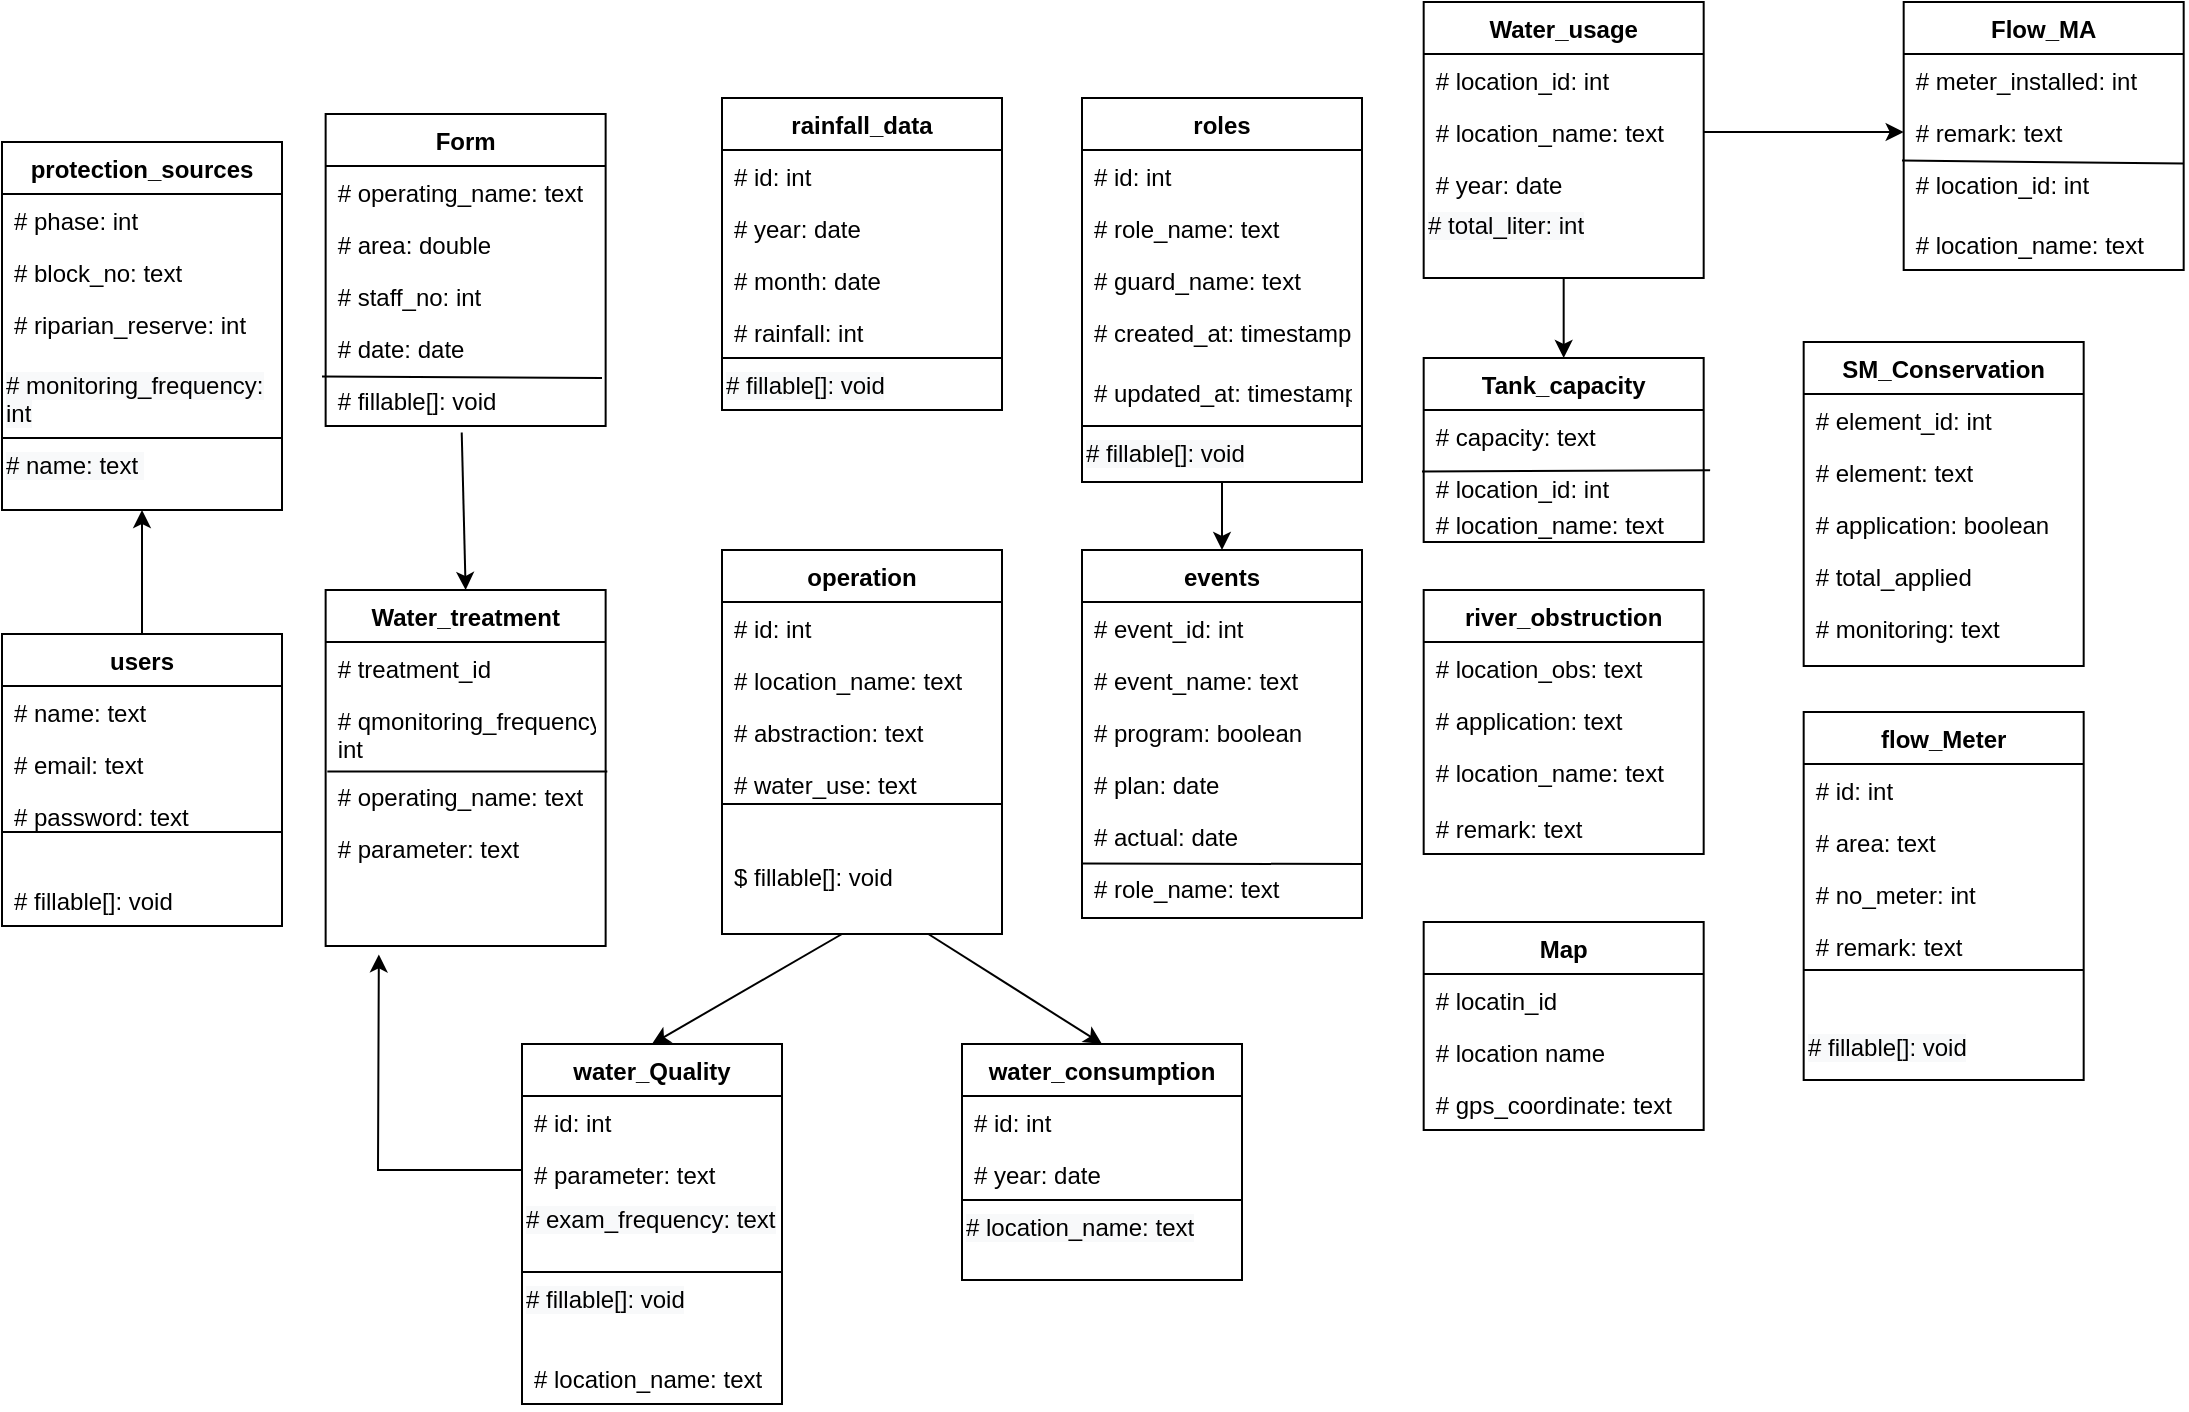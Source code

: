 <mxfile version="20.6.2" type="device"><diagram id="OcG6h3ySKThs4TKLESF5" name="Page-1"><mxGraphModel dx="1264" dy="1704" grid="1" gridSize="10" guides="1" tooltips="1" connect="1" arrows="1" fold="1" page="1" pageScale="1" pageWidth="850" pageHeight="1100" math="0" shadow="0"><root><mxCell id="0"/><mxCell id="1" parent="0"/><mxCell id="PHAYzg6cWCbWCFDLsJz2-14" value="users" style="swimlane;fontStyle=1;childLayout=stackLayout;horizontal=1;startSize=26;fillColor=none;horizontalStack=0;resizeParent=1;resizeParentMax=0;resizeLast=0;collapsible=1;marginBottom=0;" parent="1" vertex="1"><mxGeometry x="210" y="196" width="140" height="146" as="geometry"/></mxCell><mxCell id="PHAYzg6cWCbWCFDLsJz2-15" value="# name: text" style="text;strokeColor=none;fillColor=none;align=left;verticalAlign=top;spacingLeft=4;spacingRight=4;overflow=hidden;rotatable=0;points=[[0,0.5],[1,0.5]];portConstraint=eastwest;" parent="PHAYzg6cWCbWCFDLsJz2-14" vertex="1"><mxGeometry y="26" width="140" height="26" as="geometry"/></mxCell><mxCell id="PHAYzg6cWCbWCFDLsJz2-16" value="# email: text" style="text;strokeColor=none;fillColor=none;align=left;verticalAlign=top;spacingLeft=4;spacingRight=4;overflow=hidden;rotatable=0;points=[[0,0.5],[1,0.5]];portConstraint=eastwest;" parent="PHAYzg6cWCbWCFDLsJz2-14" vertex="1"><mxGeometry y="52" width="140" height="26" as="geometry"/></mxCell><mxCell id="PHAYzg6cWCbWCFDLsJz2-24" value="" style="endArrow=none;html=1;rounded=0;exitX=0;exitY=0.5;exitDx=0;exitDy=0;entryX=1;entryY=0.5;entryDx=0;entryDy=0;" parent="PHAYzg6cWCbWCFDLsJz2-14" source="PHAYzg6cWCbWCFDLsJz2-17" target="PHAYzg6cWCbWCFDLsJz2-17" edge="1"><mxGeometry width="50" height="50" relative="1" as="geometry"><mxPoint x="180" y="260" as="sourcePoint"/><mxPoint x="230" y="210" as="targetPoint"/></mxGeometry></mxCell><mxCell id="PHAYzg6cWCbWCFDLsJz2-17" value="# password: text" style="text;strokeColor=none;fillColor=none;align=left;verticalAlign=top;spacingLeft=4;spacingRight=4;overflow=hidden;rotatable=0;points=[[0,0.5],[1,0.5]];portConstraint=eastwest;" parent="PHAYzg6cWCbWCFDLsJz2-14" vertex="1"><mxGeometry y="78" width="140" height="42" as="geometry"/></mxCell><mxCell id="PHAYzg6cWCbWCFDLsJz2-22" value="# fillable[]: void" style="text;strokeColor=none;fillColor=none;align=left;verticalAlign=top;spacingLeft=4;spacingRight=4;overflow=hidden;rotatable=0;points=[[0,0.5],[1,0.5]];portConstraint=eastwest;" parent="PHAYzg6cWCbWCFDLsJz2-14" vertex="1"><mxGeometry y="120" width="140" height="26" as="geometry"/></mxCell><mxCell id="PHAYzg6cWCbWCFDLsJz2-18" value="Form" style="swimlane;fontStyle=1;childLayout=stackLayout;horizontal=1;startSize=26;fillColor=none;horizontalStack=0;resizeParent=1;resizeParentMax=0;resizeLast=0;collapsible=1;marginBottom=0;" parent="1" vertex="1"><mxGeometry x="371.82" y="-64" width="140" height="156" as="geometry"/></mxCell><mxCell id="PHAYzg6cWCbWCFDLsJz2-19" value="# operating_name: text" style="text;strokeColor=none;fillColor=none;align=left;verticalAlign=top;spacingLeft=4;spacingRight=4;overflow=hidden;rotatable=0;points=[[0,0.5],[1,0.5]];portConstraint=eastwest;" parent="PHAYzg6cWCbWCFDLsJz2-18" vertex="1"><mxGeometry y="26" width="140" height="26" as="geometry"/></mxCell><mxCell id="PHAYzg6cWCbWCFDLsJz2-20" value="# area: double" style="text;strokeColor=none;fillColor=none;align=left;verticalAlign=top;spacingLeft=4;spacingRight=4;overflow=hidden;rotatable=0;points=[[0,0.5],[1,0.5]];portConstraint=eastwest;" parent="PHAYzg6cWCbWCFDLsJz2-18" vertex="1"><mxGeometry y="52" width="140" height="26" as="geometry"/></mxCell><mxCell id="PHAYzg6cWCbWCFDLsJz2-26" value="# staff_no: int" style="text;strokeColor=none;fillColor=none;align=left;verticalAlign=top;spacingLeft=4;spacingRight=4;overflow=hidden;rotatable=0;points=[[0,0.5],[1,0.5]];portConstraint=eastwest;" parent="PHAYzg6cWCbWCFDLsJz2-18" vertex="1"><mxGeometry y="78" width="140" height="26" as="geometry"/></mxCell><mxCell id="PHAYzg6cWCbWCFDLsJz2-27" value="# date: date" style="text;strokeColor=none;fillColor=none;align=left;verticalAlign=top;spacingLeft=4;spacingRight=4;overflow=hidden;rotatable=0;points=[[0,0.5],[1,0.5]];portConstraint=eastwest;" parent="PHAYzg6cWCbWCFDLsJz2-18" vertex="1"><mxGeometry y="104" width="140" height="26" as="geometry"/></mxCell><mxCell id="PHAYzg6cWCbWCFDLsJz2-28" value="# fillable[]: void" style="text;strokeColor=none;fillColor=none;align=left;verticalAlign=top;spacingLeft=4;spacingRight=4;overflow=hidden;rotatable=0;points=[[0,0.5],[1,0.5]];portConstraint=eastwest;" parent="PHAYzg6cWCbWCFDLsJz2-18" vertex="1"><mxGeometry y="130" width="140" height="26" as="geometry"/></mxCell><mxCell id="PHAYzg6cWCbWCFDLsJz2-30" value="" style="endArrow=none;html=1;rounded=0;exitX=-0.013;exitY=0.046;exitDx=0;exitDy=0;exitPerimeter=0;entryX=0.987;entryY=1.077;entryDx=0;entryDy=0;entryPerimeter=0;" parent="PHAYzg6cWCbWCFDLsJz2-18" source="PHAYzg6cWCbWCFDLsJz2-28" target="PHAYzg6cWCbWCFDLsJz2-27" edge="1"><mxGeometry width="50" height="50" relative="1" as="geometry"><mxPoint x="130" y="50" as="sourcePoint"/><mxPoint x="180" as="targetPoint"/></mxGeometry></mxCell><mxCell id="PHAYzg6cWCbWCFDLsJz2-39" value="roles" style="swimlane;fontStyle=1;childLayout=stackLayout;horizontal=1;startSize=26;fillColor=none;horizontalStack=0;resizeParent=1;resizeParentMax=0;resizeLast=0;collapsible=1;marginBottom=0;" parent="1" vertex="1"><mxGeometry x="750" y="-72" width="140" height="192" as="geometry"/></mxCell><mxCell id="PHAYzg6cWCbWCFDLsJz2-40" value="# id: int" style="text;strokeColor=none;fillColor=none;align=left;verticalAlign=top;spacingLeft=4;spacingRight=4;overflow=hidden;rotatable=0;points=[[0,0.5],[1,0.5]];portConstraint=eastwest;" parent="PHAYzg6cWCbWCFDLsJz2-39" vertex="1"><mxGeometry y="26" width="140" height="26" as="geometry"/></mxCell><mxCell id="PHAYzg6cWCbWCFDLsJz2-41" value="# role_name: text" style="text;strokeColor=none;fillColor=none;align=left;verticalAlign=top;spacingLeft=4;spacingRight=4;overflow=hidden;rotatable=0;points=[[0,0.5],[1,0.5]];portConstraint=eastwest;" parent="PHAYzg6cWCbWCFDLsJz2-39" vertex="1"><mxGeometry y="52" width="140" height="26" as="geometry"/></mxCell><mxCell id="PHAYzg6cWCbWCFDLsJz2-43" value="# guard_name: text" style="text;strokeColor=none;fillColor=none;align=left;verticalAlign=top;spacingLeft=4;spacingRight=4;overflow=hidden;rotatable=0;points=[[0,0.5],[1,0.5]];portConstraint=eastwest;" parent="PHAYzg6cWCbWCFDLsJz2-39" vertex="1"><mxGeometry y="78" width="140" height="26" as="geometry"/></mxCell><mxCell id="PHAYzg6cWCbWCFDLsJz2-44" value="# created_at: timestamp" style="text;strokeColor=none;fillColor=none;align=left;verticalAlign=top;spacingLeft=4;spacingRight=4;overflow=hidden;rotatable=0;points=[[0,0.5],[1,0.5]];portConstraint=eastwest;" parent="PHAYzg6cWCbWCFDLsJz2-39" vertex="1"><mxGeometry y="104" width="140" height="30" as="geometry"/></mxCell><mxCell id="PHAYzg6cWCbWCFDLsJz2-42" value="# updated_at: timestamp" style="text;strokeColor=none;fillColor=none;align=left;verticalAlign=top;spacingLeft=4;spacingRight=4;overflow=hidden;rotatable=0;points=[[0,0.5],[1,0.5]];portConstraint=eastwest;" parent="PHAYzg6cWCbWCFDLsJz2-39" vertex="1"><mxGeometry y="134" width="140" height="30" as="geometry"/></mxCell><mxCell id="PHAYzg6cWCbWCFDLsJz2-45" value="&lt;span style=&quot;color: rgb(0, 0, 0); font-family: Helvetica; font-size: 12px; font-style: normal; font-variant-ligatures: normal; font-variant-caps: normal; font-weight: 400; letter-spacing: normal; orphans: 2; text-align: left; text-indent: 0px; text-transform: none; widows: 2; word-spacing: 0px; -webkit-text-stroke-width: 0px; background-color: rgb(248, 249, 250); text-decoration-thickness: initial; text-decoration-style: initial; text-decoration-color: initial; float: none; display: inline !important;&quot;&gt;# fillable[]: void&lt;/span&gt;" style="text;whiteSpace=wrap;html=1;" parent="PHAYzg6cWCbWCFDLsJz2-39" vertex="1"><mxGeometry y="164" width="140" height="28" as="geometry"/></mxCell><mxCell id="PHAYzg6cWCbWCFDLsJz2-46" value="" style="endArrow=none;html=1;rounded=0;exitX=1;exitY=0;exitDx=0;exitDy=0;entryX=0;entryY=0;entryDx=0;entryDy=0;" parent="PHAYzg6cWCbWCFDLsJz2-39" source="PHAYzg6cWCbWCFDLsJz2-45" target="PHAYzg6cWCbWCFDLsJz2-45" edge="1"><mxGeometry width="50" height="50" relative="1" as="geometry"><mxPoint x="-50" y="60" as="sourcePoint"/><mxPoint y="10" as="targetPoint"/></mxGeometry></mxCell><mxCell id="PHAYzg6cWCbWCFDLsJz2-56" value="water_Quality" style="swimlane;fontStyle=1;childLayout=stackLayout;horizontal=1;startSize=26;fillColor=none;horizontalStack=0;resizeParent=1;resizeParentMax=0;resizeLast=0;collapsible=1;marginBottom=0;" parent="1" vertex="1"><mxGeometry x="470" y="401" width="130" height="180" as="geometry"/></mxCell><mxCell id="PHAYzg6cWCbWCFDLsJz2-57" value="# id: int" style="text;strokeColor=none;fillColor=none;align=left;verticalAlign=top;spacingLeft=4;spacingRight=4;overflow=hidden;rotatable=0;points=[[0,0.5],[1,0.5]];portConstraint=eastwest;" parent="PHAYzg6cWCbWCFDLsJz2-56" vertex="1"><mxGeometry y="26" width="130" height="26" as="geometry"/></mxCell><mxCell id="PHAYzg6cWCbWCFDLsJz2-59" value="# parameter: text" style="text;strokeColor=none;fillColor=none;align=left;verticalAlign=top;spacingLeft=4;spacingRight=4;overflow=hidden;rotatable=0;points=[[0,0.5],[1,0.5]];portConstraint=eastwest;" parent="PHAYzg6cWCbWCFDLsJz2-56" vertex="1"><mxGeometry y="52" width="130" height="22" as="geometry"/></mxCell><mxCell id="PHAYzg6cWCbWCFDLsJz2-60" value="&lt;span style=&quot;color: rgb(0, 0, 0); font-family: Helvetica; font-size: 12px; font-style: normal; font-variant-ligatures: normal; font-variant-caps: normal; font-weight: 400; letter-spacing: normal; orphans: 2; text-align: left; text-indent: 0px; text-transform: none; widows: 2; word-spacing: 0px; -webkit-text-stroke-width: 0px; background-color: rgb(248, 249, 250); text-decoration-thickness: initial; text-decoration-style: initial; text-decoration-color: initial; float: none; display: inline !important;&quot;&gt;# exam_frequency: text&lt;/span&gt;" style="text;whiteSpace=wrap;html=1;" parent="PHAYzg6cWCbWCFDLsJz2-56" vertex="1"><mxGeometry y="74" width="130" height="40" as="geometry"/></mxCell><mxCell id="PHAYzg6cWCbWCFDLsJz2-62" value="" style="endArrow=none;html=1;rounded=0;exitX=0;exitY=0;exitDx=0;exitDy=0;entryX=1;entryY=0;entryDx=0;entryDy=0;" parent="PHAYzg6cWCbWCFDLsJz2-56" source="PHAYzg6cWCbWCFDLsJz2-61" target="PHAYzg6cWCbWCFDLsJz2-61" edge="1"><mxGeometry width="50" height="50" relative="1" as="geometry"><mxPoint x="130" y="190" as="sourcePoint"/><mxPoint x="180" y="140" as="targetPoint"/></mxGeometry></mxCell><mxCell id="PHAYzg6cWCbWCFDLsJz2-61" value="&lt;span style=&quot;color: rgb(0, 0, 0); font-family: Helvetica; font-size: 12px; font-style: normal; font-variant-ligatures: normal; font-variant-caps: normal; font-weight: 400; letter-spacing: normal; orphans: 2; text-align: left; text-indent: 0px; text-transform: none; widows: 2; word-spacing: 0px; -webkit-text-stroke-width: 0px; background-color: rgb(248, 249, 250); text-decoration-thickness: initial; text-decoration-style: initial; text-decoration-color: initial; float: none; display: inline !important;&quot;&gt;# fillable[]: void&lt;/span&gt;" style="text;whiteSpace=wrap;html=1;" parent="PHAYzg6cWCbWCFDLsJz2-56" vertex="1"><mxGeometry y="114" width="130" height="40" as="geometry"/></mxCell><mxCell id="PHAYzg6cWCbWCFDLsJz2-58" value="# location_name: text" style="text;strokeColor=none;fillColor=none;align=left;verticalAlign=top;spacingLeft=4;spacingRight=4;overflow=hidden;rotatable=0;points=[[0,0.5],[1,0.5]];portConstraint=eastwest;" parent="PHAYzg6cWCbWCFDLsJz2-56" vertex="1"><mxGeometry y="154" width="130" height="26" as="geometry"/></mxCell><mxCell id="PHAYzg6cWCbWCFDLsJz2-63" value="flow_Meter" style="swimlane;fontStyle=1;childLayout=stackLayout;horizontal=1;startSize=26;fillColor=none;horizontalStack=0;resizeParent=1;resizeParentMax=0;resizeLast=0;collapsible=1;marginBottom=0;" parent="1" vertex="1"><mxGeometry x="1110.84" y="235" width="140" height="184" as="geometry"/></mxCell><mxCell id="PHAYzg6cWCbWCFDLsJz2-64" value="# id: int" style="text;strokeColor=none;fillColor=none;align=left;verticalAlign=top;spacingLeft=4;spacingRight=4;overflow=hidden;rotatable=0;points=[[0,0.5],[1,0.5]];portConstraint=eastwest;" parent="PHAYzg6cWCbWCFDLsJz2-63" vertex="1"><mxGeometry y="26" width="140" height="26" as="geometry"/></mxCell><mxCell id="PHAYzg6cWCbWCFDLsJz2-65" value="# area: text" style="text;strokeColor=none;fillColor=none;align=left;verticalAlign=top;spacingLeft=4;spacingRight=4;overflow=hidden;rotatable=0;points=[[0,0.5],[1,0.5]];portConstraint=eastwest;" parent="PHAYzg6cWCbWCFDLsJz2-63" vertex="1"><mxGeometry y="52" width="140" height="26" as="geometry"/></mxCell><mxCell id="PHAYzg6cWCbWCFDLsJz2-98" value="# no_meter: int" style="text;strokeColor=none;fillColor=none;align=left;verticalAlign=top;spacingLeft=4;spacingRight=4;overflow=hidden;rotatable=0;points=[[0,0.5],[1,0.5]];portConstraint=eastwest;" parent="PHAYzg6cWCbWCFDLsJz2-63" vertex="1"><mxGeometry y="78" width="140" height="26" as="geometry"/></mxCell><mxCell id="PHAYzg6cWCbWCFDLsJz2-66" value="# remark: text" style="text;strokeColor=none;fillColor=none;align=left;verticalAlign=top;spacingLeft=4;spacingRight=4;overflow=hidden;rotatable=0;points=[[0,0.5],[1,0.5]];portConstraint=eastwest;" parent="PHAYzg6cWCbWCFDLsJz2-63" vertex="1"><mxGeometry y="104" width="140" height="50" as="geometry"/></mxCell><mxCell id="PHAYzg6cWCbWCFDLsJz2-68" value="" style="endArrow=none;html=1;rounded=0;exitX=0;exitY=0.5;exitDx=0;exitDy=0;entryX=1;entryY=0.5;entryDx=0;entryDy=0;" parent="PHAYzg6cWCbWCFDLsJz2-63" source="PHAYzg6cWCbWCFDLsJz2-66" target="PHAYzg6cWCbWCFDLsJz2-66" edge="1"><mxGeometry width="50" height="50" relative="1" as="geometry"><mxPoint x="-80" y="70" as="sourcePoint"/><mxPoint x="140" y="104" as="targetPoint"/></mxGeometry></mxCell><mxCell id="PHAYzg6cWCbWCFDLsJz2-67" value="&lt;span style=&quot;color: rgb(0, 0, 0); font-family: Helvetica; font-size: 12px; font-style: normal; font-variant-ligatures: normal; font-variant-caps: normal; font-weight: 400; letter-spacing: normal; orphans: 2; text-align: left; text-indent: 0px; text-transform: none; widows: 2; word-spacing: 0px; -webkit-text-stroke-width: 0px; background-color: rgb(248, 249, 250); text-decoration-thickness: initial; text-decoration-style: initial; text-decoration-color: initial; float: none; display: inline !important;&quot;&gt;# fillable[]: void&lt;/span&gt;" style="text;whiteSpace=wrap;html=1;" parent="PHAYzg6cWCbWCFDLsJz2-63" vertex="1"><mxGeometry y="154" width="140" height="30" as="geometry"/></mxCell><mxCell id="PHAYzg6cWCbWCFDLsJz2-69" value="rainfall_data" style="swimlane;fontStyle=1;childLayout=stackLayout;horizontal=1;startSize=26;fillColor=none;horizontalStack=0;resizeParent=1;resizeParentMax=0;resizeLast=0;collapsible=1;marginBottom=0;" parent="1" vertex="1"><mxGeometry x="570" y="-72" width="140" height="156" as="geometry"/></mxCell><mxCell id="PHAYzg6cWCbWCFDLsJz2-70" value="# id: int" style="text;strokeColor=none;fillColor=none;align=left;verticalAlign=top;spacingLeft=4;spacingRight=4;overflow=hidden;rotatable=0;points=[[0,0.5],[1,0.5]];portConstraint=eastwest;" parent="PHAYzg6cWCbWCFDLsJz2-69" vertex="1"><mxGeometry y="26" width="140" height="26" as="geometry"/></mxCell><mxCell id="PHAYzg6cWCbWCFDLsJz2-71" value="# year: date" style="text;strokeColor=none;fillColor=none;align=left;verticalAlign=top;spacingLeft=4;spacingRight=4;overflow=hidden;rotatable=0;points=[[0,0.5],[1,0.5]];portConstraint=eastwest;" parent="PHAYzg6cWCbWCFDLsJz2-69" vertex="1"><mxGeometry y="52" width="140" height="26" as="geometry"/></mxCell><mxCell id="PHAYzg6cWCbWCFDLsJz2-73" value="# month: date " style="text;strokeColor=none;fillColor=none;align=left;verticalAlign=top;spacingLeft=4;spacingRight=4;overflow=hidden;rotatable=0;points=[[0,0.5],[1,0.5]];portConstraint=eastwest;" parent="PHAYzg6cWCbWCFDLsJz2-69" vertex="1"><mxGeometry y="78" width="140" height="26" as="geometry"/></mxCell><mxCell id="PHAYzg6cWCbWCFDLsJz2-72" value="# rainfall: int" style="text;strokeColor=none;fillColor=none;align=left;verticalAlign=top;spacingLeft=4;spacingRight=4;overflow=hidden;rotatable=0;points=[[0,0.5],[1,0.5]];portConstraint=eastwest;" parent="PHAYzg6cWCbWCFDLsJz2-69" vertex="1"><mxGeometry y="104" width="140" height="26" as="geometry"/></mxCell><mxCell id="PHAYzg6cWCbWCFDLsJz2-74" value="&lt;span style=&quot;color: rgb(0, 0, 0); font-family: Helvetica; font-size: 12px; font-style: normal; font-variant-ligatures: normal; font-variant-caps: normal; font-weight: 400; letter-spacing: normal; orphans: 2; text-align: left; text-indent: 0px; text-transform: none; widows: 2; word-spacing: 0px; -webkit-text-stroke-width: 0px; background-color: rgb(248, 249, 250); text-decoration-thickness: initial; text-decoration-style: initial; text-decoration-color: initial; float: none; display: inline !important;&quot;&gt;# fillable[]: void&lt;/span&gt;" style="text;whiteSpace=wrap;html=1;" parent="PHAYzg6cWCbWCFDLsJz2-69" vertex="1"><mxGeometry y="130" width="140" height="26" as="geometry"/></mxCell><mxCell id="PHAYzg6cWCbWCFDLsJz2-75" value="" style="endArrow=none;html=1;rounded=0;entryX=1;entryY=0;entryDx=0;entryDy=0;exitX=0;exitY=0;exitDx=0;exitDy=0;" parent="PHAYzg6cWCbWCFDLsJz2-69" source="PHAYzg6cWCbWCFDLsJz2-74" target="PHAYzg6cWCbWCFDLsJz2-74" edge="1"><mxGeometry width="50" height="50" relative="1" as="geometry"><mxPoint x="-70" y="210" as="sourcePoint"/><mxPoint x="-20" y="160" as="targetPoint"/></mxGeometry></mxCell><mxCell id="PHAYzg6cWCbWCFDLsJz2-76" value="operation" style="swimlane;fontStyle=1;childLayout=stackLayout;horizontal=1;startSize=26;fillColor=none;horizontalStack=0;resizeParent=1;resizeParentMax=0;resizeLast=0;collapsible=1;marginBottom=0;" parent="1" vertex="1"><mxGeometry x="570" y="154" width="140" height="192" as="geometry"/></mxCell><mxCell id="PHAYzg6cWCbWCFDLsJz2-77" value="# id: int" style="text;strokeColor=none;fillColor=none;align=left;verticalAlign=top;spacingLeft=4;spacingRight=4;overflow=hidden;rotatable=0;points=[[0,0.5],[1,0.5]];portConstraint=eastwest;" parent="PHAYzg6cWCbWCFDLsJz2-76" vertex="1"><mxGeometry y="26" width="140" height="26" as="geometry"/></mxCell><mxCell id="PHAYzg6cWCbWCFDLsJz2-78" value="# location_name: text" style="text;strokeColor=none;fillColor=none;align=left;verticalAlign=top;spacingLeft=4;spacingRight=4;overflow=hidden;rotatable=0;points=[[0,0.5],[1,0.5]];portConstraint=eastwest;" parent="PHAYzg6cWCbWCFDLsJz2-76" vertex="1"><mxGeometry y="52" width="140" height="26" as="geometry"/></mxCell><mxCell id="PHAYzg6cWCbWCFDLsJz2-80" value="# abstraction: text" style="text;strokeColor=none;fillColor=none;align=left;verticalAlign=top;spacingLeft=4;spacingRight=4;overflow=hidden;rotatable=0;points=[[0,0.5],[1,0.5]];portConstraint=eastwest;" parent="PHAYzg6cWCbWCFDLsJz2-76" vertex="1"><mxGeometry y="78" width="140" height="26" as="geometry"/></mxCell><mxCell id="PHAYzg6cWCbWCFDLsJz2-81" value="# water_use: text" style="text;strokeColor=none;fillColor=none;align=left;verticalAlign=top;spacingLeft=4;spacingRight=4;overflow=hidden;rotatable=0;points=[[0,0.5],[1,0.5]];portConstraint=eastwest;" parent="PHAYzg6cWCbWCFDLsJz2-76" vertex="1"><mxGeometry y="104" width="140" height="46" as="geometry"/></mxCell><mxCell id="PHAYzg6cWCbWCFDLsJz2-79" value="$ fillable[]: void" style="text;strokeColor=none;fillColor=none;align=left;verticalAlign=top;spacingLeft=4;spacingRight=4;overflow=hidden;rotatable=0;points=[[0,0.5],[1,0.5]];portConstraint=eastwest;" parent="PHAYzg6cWCbWCFDLsJz2-76" vertex="1"><mxGeometry y="150" width="140" height="42" as="geometry"/></mxCell><mxCell id="PHAYzg6cWCbWCFDLsJz2-82" value="" style="endArrow=none;html=1;rounded=0;entryX=1;entryY=0.5;entryDx=0;entryDy=0;exitX=0;exitY=0.5;exitDx=0;exitDy=0;" parent="PHAYzg6cWCbWCFDLsJz2-76" source="PHAYzg6cWCbWCFDLsJz2-81" target="PHAYzg6cWCbWCFDLsJz2-81" edge="1"><mxGeometry width="50" height="50" relative="1" as="geometry"><mxPoint x="-70" y="320" as="sourcePoint"/><mxPoint x="-20" y="270" as="targetPoint"/></mxGeometry></mxCell><mxCell id="PHAYzg6cWCbWCFDLsJz2-92" value="water_consumption" style="swimlane;fontStyle=1;childLayout=stackLayout;horizontal=1;startSize=26;fillColor=none;horizontalStack=0;resizeParent=1;resizeParentMax=0;resizeLast=0;collapsible=1;marginBottom=0;" parent="1" vertex="1"><mxGeometry x="690" y="401" width="140" height="118" as="geometry"/></mxCell><mxCell id="PHAYzg6cWCbWCFDLsJz2-93" value="# id: int" style="text;strokeColor=none;fillColor=none;align=left;verticalAlign=top;spacingLeft=4;spacingRight=4;overflow=hidden;rotatable=0;points=[[0,0.5],[1,0.5]];portConstraint=eastwest;" parent="PHAYzg6cWCbWCFDLsJz2-92" vertex="1"><mxGeometry y="26" width="140" height="26" as="geometry"/></mxCell><mxCell id="PHAYzg6cWCbWCFDLsJz2-95" value="# year: date" style="text;strokeColor=none;fillColor=none;align=left;verticalAlign=top;spacingLeft=4;spacingRight=4;overflow=hidden;rotatable=0;points=[[0,0.5],[1,0.5]];portConstraint=eastwest;" parent="PHAYzg6cWCbWCFDLsJz2-92" vertex="1"><mxGeometry y="52" width="140" height="26" as="geometry"/></mxCell><mxCell id="PHAYzg6cWCbWCFDLsJz2-96" value="&lt;span style=&quot;color: rgb(0, 0, 0); font-family: Helvetica; font-size: 12px; font-style: normal; font-variant-ligatures: normal; font-variant-caps: normal; font-weight: 400; letter-spacing: normal; orphans: 2; text-align: left; text-indent: 0px; text-transform: none; widows: 2; word-spacing: 0px; -webkit-text-stroke-width: 0px; background-color: rgb(248, 249, 250); text-decoration-thickness: initial; text-decoration-style: initial; text-decoration-color: initial; float: none; display: inline !important;&quot;&gt;# location_name: text&lt;/span&gt;" style="text;whiteSpace=wrap;html=1;" parent="PHAYzg6cWCbWCFDLsJz2-92" vertex="1"><mxGeometry y="78" width="140" height="40" as="geometry"/></mxCell><mxCell id="PHAYzg6cWCbWCFDLsJz2-97" value="" style="endArrow=none;html=1;rounded=0;exitX=0;exitY=0;exitDx=0;exitDy=0;entryX=1;entryY=0;entryDx=0;entryDy=0;" parent="PHAYzg6cWCbWCFDLsJz2-92" source="PHAYzg6cWCbWCFDLsJz2-96" target="PHAYzg6cWCbWCFDLsJz2-96" edge="1"><mxGeometry width="50" height="50" relative="1" as="geometry"><mxPoint as="sourcePoint"/><mxPoint x="50" y="-50" as="targetPoint"/></mxGeometry></mxCell><mxCell id="PHAYzg6cWCbWCFDLsJz2-100" value="protection_sources" style="swimlane;fontStyle=1;childLayout=stackLayout;horizontal=1;startSize=26;fillColor=none;horizontalStack=0;resizeParent=1;resizeParentMax=0;resizeLast=0;collapsible=1;marginBottom=0;" parent="1" vertex="1"><mxGeometry x="210" y="-50" width="140" height="184" as="geometry"/></mxCell><mxCell id="PHAYzg6cWCbWCFDLsJz2-101" value="# phase: int" style="text;strokeColor=none;fillColor=none;align=left;verticalAlign=top;spacingLeft=4;spacingRight=4;overflow=hidden;rotatable=0;points=[[0,0.5],[1,0.5]];portConstraint=eastwest;" parent="PHAYzg6cWCbWCFDLsJz2-100" vertex="1"><mxGeometry y="26" width="140" height="26" as="geometry"/></mxCell><mxCell id="PHAYzg6cWCbWCFDLsJz2-102" value="# block_no: text" style="text;strokeColor=none;fillColor=none;align=left;verticalAlign=top;spacingLeft=4;spacingRight=4;overflow=hidden;rotatable=0;points=[[0,0.5],[1,0.5]];portConstraint=eastwest;" parent="PHAYzg6cWCbWCFDLsJz2-100" vertex="1"><mxGeometry y="52" width="140" height="26" as="geometry"/></mxCell><mxCell id="PHAYzg6cWCbWCFDLsJz2-103" value="# riparian_reserve: int" style="text;strokeColor=none;fillColor=none;align=left;verticalAlign=top;spacingLeft=4;spacingRight=4;overflow=hidden;rotatable=0;points=[[0,0.5],[1,0.5]];portConstraint=eastwest;" parent="PHAYzg6cWCbWCFDLsJz2-100" vertex="1"><mxGeometry y="78" width="140" height="30" as="geometry"/></mxCell><mxCell id="PHAYzg6cWCbWCFDLsJz2-105" value="&lt;span style=&quot;color: rgb(0, 0, 0); font-family: Helvetica; font-size: 12px; font-style: normal; font-variant-ligatures: normal; font-variant-caps: normal; font-weight: 400; letter-spacing: normal; orphans: 2; text-align: left; text-indent: 0px; text-transform: none; widows: 2; word-spacing: 0px; -webkit-text-stroke-width: 0px; background-color: rgb(248, 249, 250); text-decoration-thickness: initial; text-decoration-style: initial; text-decoration-color: initial; float: none; display: inline !important;&quot;&gt;# monitoring_frequency: int&lt;/span&gt;" style="text;whiteSpace=wrap;html=1;" parent="PHAYzg6cWCbWCFDLsJz2-100" vertex="1"><mxGeometry y="108" width="140" height="40" as="geometry"/></mxCell><mxCell id="PHAYzg6cWCbWCFDLsJz2-104" value="&lt;span style=&quot;color: rgb(0, 0, 0); font-family: Helvetica; font-size: 12px; font-style: normal; font-variant-ligatures: normal; font-variant-caps: normal; font-weight: 400; letter-spacing: normal; orphans: 2; text-align: left; text-indent: 0px; text-transform: none; widows: 2; word-spacing: 0px; -webkit-text-stroke-width: 0px; background-color: rgb(248, 249, 250); text-decoration-thickness: initial; text-decoration-style: initial; text-decoration-color: initial; float: none; display: inline !important;&quot;&gt;# name: text&amp;nbsp;&lt;/span&gt;" style="text;whiteSpace=wrap;html=1;" parent="PHAYzg6cWCbWCFDLsJz2-100" vertex="1"><mxGeometry y="148" width="140" height="36" as="geometry"/></mxCell><mxCell id="PHAYzg6cWCbWCFDLsJz2-106" value="" style="endArrow=none;html=1;rounded=0;exitX=1;exitY=0;exitDx=0;exitDy=0;entryX=0;entryY=0;entryDx=0;entryDy=0;" parent="PHAYzg6cWCbWCFDLsJz2-100" source="PHAYzg6cWCbWCFDLsJz2-104" target="PHAYzg6cWCbWCFDLsJz2-104" edge="1"><mxGeometry width="50" height="50" relative="1" as="geometry"><mxPoint x="-60" y="240" as="sourcePoint"/><mxPoint x="-10" y="190" as="targetPoint"/></mxGeometry></mxCell><mxCell id="PHAYzg6cWCbWCFDLsJz2-109" value="" style="endArrow=classic;html=1;rounded=0;exitX=0.486;exitY=1.062;exitDx=0;exitDy=0;exitPerimeter=0;entryX=0.5;entryY=0;entryDx=0;entryDy=0;" parent="1" target="PHAYzg6cWCbWCFDLsJz2-56" edge="1"><mxGeometry width="50" height="50" relative="1" as="geometry"><mxPoint x="630" y="346.002" as="sourcePoint"/><mxPoint x="630.711" y="398.39" as="targetPoint"/></mxGeometry></mxCell><mxCell id="PHAYzg6cWCbWCFDLsJz2-110" value="" style="endArrow=classic;html=1;rounded=0;entryX=0.5;entryY=0;entryDx=0;entryDy=0;" parent="1" source="PHAYzg6cWCbWCFDLsJz2-79" target="PHAYzg6cWCbWCFDLsJz2-92" edge="1"><mxGeometry width="50" height="50" relative="1" as="geometry"><mxPoint x="640" y="356.002" as="sourcePoint"/><mxPoint x="545" y="411" as="targetPoint"/></mxGeometry></mxCell><mxCell id="PHAYzg6cWCbWCFDLsJz2-111" value="SM_Conservation" style="swimlane;fontStyle=1;childLayout=stackLayout;horizontal=1;startSize=26;fillColor=none;horizontalStack=0;resizeParent=1;resizeParentMax=0;resizeLast=0;collapsible=1;marginBottom=0;" parent="1" vertex="1"><mxGeometry x="1110.84" y="50" width="140" height="162" as="geometry"/></mxCell><mxCell id="PHAYzg6cWCbWCFDLsJz2-112" value="# element_id: int" style="text;strokeColor=none;fillColor=none;align=left;verticalAlign=top;spacingLeft=4;spacingRight=4;overflow=hidden;rotatable=0;points=[[0,0.5],[1,0.5]];portConstraint=eastwest;" parent="PHAYzg6cWCbWCFDLsJz2-111" vertex="1"><mxGeometry y="26" width="140" height="26" as="geometry"/></mxCell><mxCell id="PHAYzg6cWCbWCFDLsJz2-113" value="# element: text" style="text;strokeColor=none;fillColor=none;align=left;verticalAlign=top;spacingLeft=4;spacingRight=4;overflow=hidden;rotatable=0;points=[[0,0.5],[1,0.5]];portConstraint=eastwest;" parent="PHAYzg6cWCbWCFDLsJz2-111" vertex="1"><mxGeometry y="52" width="140" height="26" as="geometry"/></mxCell><mxCell id="PHAYzg6cWCbWCFDLsJz2-116" value="# application: boolean" style="text;strokeColor=none;fillColor=none;align=left;verticalAlign=top;spacingLeft=4;spacingRight=4;overflow=hidden;rotatable=0;points=[[0,0.5],[1,0.5]];portConstraint=eastwest;" parent="PHAYzg6cWCbWCFDLsJz2-111" vertex="1"><mxGeometry y="78" width="140" height="26" as="geometry"/></mxCell><mxCell id="PHAYzg6cWCbWCFDLsJz2-117" value="# total_applied" style="text;strokeColor=none;fillColor=none;align=left;verticalAlign=top;spacingLeft=4;spacingRight=4;overflow=hidden;rotatable=0;points=[[0,0.5],[1,0.5]];portConstraint=eastwest;" parent="PHAYzg6cWCbWCFDLsJz2-111" vertex="1"><mxGeometry y="104" width="140" height="26" as="geometry"/></mxCell><mxCell id="PHAYzg6cWCbWCFDLsJz2-114" value="# monitoring: text" style="text;strokeColor=none;fillColor=none;align=left;verticalAlign=top;spacingLeft=4;spacingRight=4;overflow=hidden;rotatable=0;points=[[0,0.5],[1,0.5]];portConstraint=eastwest;" parent="PHAYzg6cWCbWCFDLsJz2-111" vertex="1"><mxGeometry y="130" width="140" height="32" as="geometry"/></mxCell><mxCell id="PHAYzg6cWCbWCFDLsJz2-118" value="river_obstruction" style="swimlane;fontStyle=1;childLayout=stackLayout;horizontal=1;startSize=26;fillColor=none;horizontalStack=0;resizeParent=1;resizeParentMax=0;resizeLast=0;collapsible=1;marginBottom=0;" parent="1" vertex="1"><mxGeometry x="920.84" y="174" width="140" height="132" as="geometry"/></mxCell><mxCell id="PHAYzg6cWCbWCFDLsJz2-119" value="# location_obs: text" style="text;strokeColor=none;fillColor=none;align=left;verticalAlign=top;spacingLeft=4;spacingRight=4;overflow=hidden;rotatable=0;points=[[0,0.5],[1,0.5]];portConstraint=eastwest;" parent="PHAYzg6cWCbWCFDLsJz2-118" vertex="1"><mxGeometry y="26" width="140" height="26" as="geometry"/></mxCell><mxCell id="PHAYzg6cWCbWCFDLsJz2-120" value="# application: text" style="text;strokeColor=none;fillColor=none;align=left;verticalAlign=top;spacingLeft=4;spacingRight=4;overflow=hidden;rotatable=0;points=[[0,0.5],[1,0.5]];portConstraint=eastwest;" parent="PHAYzg6cWCbWCFDLsJz2-118" vertex="1"><mxGeometry y="52" width="140" height="26" as="geometry"/></mxCell><mxCell id="PHAYzg6cWCbWCFDLsJz2-121" value="# location_name: text" style="text;strokeColor=none;fillColor=none;align=left;verticalAlign=top;spacingLeft=4;spacingRight=4;overflow=hidden;rotatable=0;points=[[0,0.5],[1,0.5]];portConstraint=eastwest;" parent="PHAYzg6cWCbWCFDLsJz2-118" vertex="1"><mxGeometry y="78" width="140" height="28" as="geometry"/></mxCell><mxCell id="PHAYzg6cWCbWCFDLsJz2-122" value="# remark: text" style="text;strokeColor=none;fillColor=none;align=left;verticalAlign=top;spacingLeft=4;spacingRight=4;overflow=hidden;rotatable=0;points=[[0,0.5],[1,0.5]];portConstraint=eastwest;" parent="PHAYzg6cWCbWCFDLsJz2-118" vertex="1"><mxGeometry y="106" width="140" height="26" as="geometry"/></mxCell><mxCell id="PHAYzg6cWCbWCFDLsJz2-123" value="Water_usage" style="swimlane;fontStyle=1;childLayout=stackLayout;horizontal=1;startSize=26;fillColor=none;horizontalStack=0;resizeParent=1;resizeParentMax=0;resizeLast=0;collapsible=1;marginBottom=0;" parent="1" vertex="1"><mxGeometry x="920.84" y="-120" width="140" height="138" as="geometry"/></mxCell><mxCell id="PHAYzg6cWCbWCFDLsJz2-124" value="# location_id: int" style="text;strokeColor=none;fillColor=none;align=left;verticalAlign=top;spacingLeft=4;spacingRight=4;overflow=hidden;rotatable=0;points=[[0,0.5],[1,0.5]];portConstraint=eastwest;" parent="PHAYzg6cWCbWCFDLsJz2-123" vertex="1"><mxGeometry y="26" width="140" height="26" as="geometry"/></mxCell><mxCell id="PHAYzg6cWCbWCFDLsJz2-125" value="# location_name: text" style="text;strokeColor=none;fillColor=none;align=left;verticalAlign=top;spacingLeft=4;spacingRight=4;overflow=hidden;rotatable=0;points=[[0,0.5],[1,0.5]];portConstraint=eastwest;" parent="PHAYzg6cWCbWCFDLsJz2-123" vertex="1"><mxGeometry y="52" width="140" height="26" as="geometry"/></mxCell><mxCell id="PHAYzg6cWCbWCFDLsJz2-126" value="# year: date" style="text;strokeColor=none;fillColor=none;align=left;verticalAlign=top;spacingLeft=4;spacingRight=4;overflow=hidden;rotatable=0;points=[[0,0.5],[1,0.5]];portConstraint=eastwest;" parent="PHAYzg6cWCbWCFDLsJz2-123" vertex="1"><mxGeometry y="78" width="140" height="20" as="geometry"/></mxCell><mxCell id="PHAYzg6cWCbWCFDLsJz2-127" value="&lt;span style=&quot;color: rgb(0, 0, 0); font-family: Helvetica; font-size: 12px; font-style: normal; font-variant-ligatures: normal; font-variant-caps: normal; font-weight: 400; letter-spacing: normal; orphans: 2; text-align: left; text-indent: 0px; text-transform: none; widows: 2; word-spacing: 0px; -webkit-text-stroke-width: 0px; background-color: rgb(248, 249, 250); text-decoration-thickness: initial; text-decoration-style: initial; text-decoration-color: initial; float: none; display: inline !important;&quot;&gt;# total_liter: int&lt;/span&gt;" style="text;whiteSpace=wrap;html=1;" parent="PHAYzg6cWCbWCFDLsJz2-123" vertex="1"><mxGeometry y="98" width="140" height="40" as="geometry"/></mxCell><mxCell id="PHAYzg6cWCbWCFDLsJz2-128" value="Tank_capacity" style="swimlane;fontStyle=1;childLayout=stackLayout;horizontal=1;startSize=26;fillColor=none;horizontalStack=0;resizeParent=1;resizeParentMax=0;resizeLast=0;collapsible=1;marginBottom=0;" parent="1" vertex="1"><mxGeometry x="920.84" y="58" width="140" height="92" as="geometry"/></mxCell><mxCell id="PHAYzg6cWCbWCFDLsJz2-129" value="# capacity: text" style="text;strokeColor=none;fillColor=none;align=left;verticalAlign=top;spacingLeft=4;spacingRight=4;overflow=hidden;rotatable=0;points=[[0,0.5],[1,0.5]];portConstraint=eastwest;" parent="PHAYzg6cWCbWCFDLsJz2-128" vertex="1"><mxGeometry y="26" width="140" height="26" as="geometry"/></mxCell><mxCell id="PHAYzg6cWCbWCFDLsJz2-130" value="# location_id: int" style="text;strokeColor=none;fillColor=none;align=left;verticalAlign=top;spacingLeft=4;spacingRight=4;overflow=hidden;rotatable=0;points=[[0,0.5],[1,0.5]];portConstraint=eastwest;" parent="PHAYzg6cWCbWCFDLsJz2-128" vertex="1"><mxGeometry y="52" width="140" height="18" as="geometry"/></mxCell><mxCell id="PHAYzg6cWCbWCFDLsJz2-131" value="# location_name: text" style="text;strokeColor=none;fillColor=none;align=left;verticalAlign=top;spacingLeft=4;spacingRight=4;overflow=hidden;rotatable=0;points=[[0,0.5],[1,0.5]];portConstraint=eastwest;" parent="PHAYzg6cWCbWCFDLsJz2-128" vertex="1"><mxGeometry y="70" width="140" height="22" as="geometry"/></mxCell><mxCell id="PHAYzg6cWCbWCFDLsJz2-132" value="" style="endArrow=none;html=1;rounded=0;entryX=1.023;entryY=0.231;entryDx=0;entryDy=0;entryPerimeter=0;exitX=-0.006;exitY=0.262;exitDx=0;exitDy=0;exitPerimeter=0;" parent="PHAYzg6cWCbWCFDLsJz2-128" source="PHAYzg6cWCbWCFDLsJz2-130" target="PHAYzg6cWCbWCFDLsJz2-130" edge="1"><mxGeometry width="50" height="50" relative="1" as="geometry"><mxPoint x="-170" y="230" as="sourcePoint"/><mxPoint x="-120" y="180" as="targetPoint"/></mxGeometry></mxCell><mxCell id="PHAYzg6cWCbWCFDLsJz2-133" value="" style="endArrow=classic;html=1;rounded=0;exitX=0.5;exitY=1;exitDx=0;exitDy=0;entryX=0.5;entryY=0;entryDx=0;entryDy=0;" parent="1" source="PHAYzg6cWCbWCFDLsJz2-127" target="PHAYzg6cWCbWCFDLsJz2-128" edge="1"><mxGeometry width="50" height="50" relative="1" as="geometry"><mxPoint x="970.84" y="200" as="sourcePoint"/><mxPoint x="1020.84" y="150" as="targetPoint"/></mxGeometry></mxCell><mxCell id="PHAYzg6cWCbWCFDLsJz2-134" value="Flow_MA" style="swimlane;fontStyle=1;childLayout=stackLayout;horizontal=1;startSize=26;fillColor=none;horizontalStack=0;resizeParent=1;resizeParentMax=0;resizeLast=0;collapsible=1;marginBottom=0;" parent="1" vertex="1"><mxGeometry x="1160.84" y="-120" width="140" height="134" as="geometry"/></mxCell><mxCell id="PHAYzg6cWCbWCFDLsJz2-135" value="# meter_installed: int" style="text;strokeColor=none;fillColor=none;align=left;verticalAlign=top;spacingLeft=4;spacingRight=4;overflow=hidden;rotatable=0;points=[[0,0.5],[1,0.5]];portConstraint=eastwest;" parent="PHAYzg6cWCbWCFDLsJz2-134" vertex="1"><mxGeometry y="26" width="140" height="26" as="geometry"/></mxCell><mxCell id="PHAYzg6cWCbWCFDLsJz2-136" value="# remark: text" style="text;strokeColor=none;fillColor=none;align=left;verticalAlign=top;spacingLeft=4;spacingRight=4;overflow=hidden;rotatable=0;points=[[0,0.5],[1,0.5]];portConstraint=eastwest;" parent="PHAYzg6cWCbWCFDLsJz2-134" vertex="1"><mxGeometry y="52" width="140" height="26" as="geometry"/></mxCell><mxCell id="PHAYzg6cWCbWCFDLsJz2-137" value="# location_id: int" style="text;strokeColor=none;fillColor=none;align=left;verticalAlign=top;spacingLeft=4;spacingRight=4;overflow=hidden;rotatable=0;points=[[0,0.5],[1,0.5]];portConstraint=eastwest;" parent="PHAYzg6cWCbWCFDLsJz2-134" vertex="1"><mxGeometry y="78" width="140" height="30" as="geometry"/></mxCell><mxCell id="PHAYzg6cWCbWCFDLsJz2-138" value="# location_name: text" style="text;strokeColor=none;fillColor=none;align=left;verticalAlign=top;spacingLeft=4;spacingRight=4;overflow=hidden;rotatable=0;points=[[0,0.5],[1,0.5]];portConstraint=eastwest;" parent="PHAYzg6cWCbWCFDLsJz2-134" vertex="1"><mxGeometry y="108" width="140" height="26" as="geometry"/></mxCell><mxCell id="PHAYzg6cWCbWCFDLsJz2-139" value="" style="endArrow=none;html=1;rounded=0;entryX=1;entryY=1.108;entryDx=0;entryDy=0;entryPerimeter=0;exitX=-0.006;exitY=0.04;exitDx=0;exitDy=0;exitPerimeter=0;" parent="PHAYzg6cWCbWCFDLsJz2-134" source="PHAYzg6cWCbWCFDLsJz2-137" target="PHAYzg6cWCbWCFDLsJz2-136" edge="1"><mxGeometry width="50" height="50" relative="1" as="geometry"><mxPoint x="-350" y="70" as="sourcePoint"/><mxPoint x="-300" y="20" as="targetPoint"/></mxGeometry></mxCell><mxCell id="PHAYzg6cWCbWCFDLsJz2-140" value="" style="endArrow=classic;html=1;rounded=0;entryX=0;entryY=0.5;entryDx=0;entryDy=0;exitX=1;exitY=0.5;exitDx=0;exitDy=0;" parent="1" source="PHAYzg6cWCbWCFDLsJz2-125" target="PHAYzg6cWCbWCFDLsJz2-136" edge="1"><mxGeometry width="50" height="50" relative="1" as="geometry"><mxPoint x="790.84" y="10" as="sourcePoint"/><mxPoint x="840.84" y="-40" as="targetPoint"/></mxGeometry></mxCell><mxCell id="PHAYzg6cWCbWCFDLsJz2-141" value="Water_treatment" style="swimlane;fontStyle=1;childLayout=stackLayout;horizontal=1;startSize=26;fillColor=none;horizontalStack=0;resizeParent=1;resizeParentMax=0;resizeLast=0;collapsible=1;marginBottom=0;" parent="1" vertex="1"><mxGeometry x="371.82" y="174" width="140" height="178" as="geometry"/></mxCell><mxCell id="PHAYzg6cWCbWCFDLsJz2-142" value="# treatment_id" style="text;strokeColor=none;fillColor=none;align=left;verticalAlign=top;spacingLeft=4;spacingRight=4;overflow=hidden;rotatable=0;points=[[0,0.5],[1,0.5]];portConstraint=eastwest;" parent="PHAYzg6cWCbWCFDLsJz2-141" vertex="1"><mxGeometry y="26" width="140" height="26" as="geometry"/></mxCell><mxCell id="PHAYzg6cWCbWCFDLsJz2-148" value="# qmonitoring_frequency: &#10;int" style="text;strokeColor=none;fillColor=none;align=left;verticalAlign=top;spacingLeft=4;spacingRight=4;overflow=hidden;rotatable=0;points=[[0,0.5],[1,0.5]];portConstraint=eastwest;" parent="PHAYzg6cWCbWCFDLsJz2-141" vertex="1"><mxGeometry y="52" width="140" height="38" as="geometry"/></mxCell><mxCell id="PHAYzg6cWCbWCFDLsJz2-143" value="# operating_name: text" style="text;strokeColor=none;fillColor=none;align=left;verticalAlign=top;spacingLeft=4;spacingRight=4;overflow=hidden;rotatable=0;points=[[0,0.5],[1,0.5]];portConstraint=eastwest;" parent="PHAYzg6cWCbWCFDLsJz2-141" vertex="1"><mxGeometry y="90" width="140" height="26" as="geometry"/></mxCell><mxCell id="PHAYzg6cWCbWCFDLsJz2-144" value="# parameter: text" style="text;strokeColor=none;fillColor=none;align=left;verticalAlign=top;spacingLeft=4;spacingRight=4;overflow=hidden;rotatable=0;points=[[0,0.5],[1,0.5]];portConstraint=eastwest;" parent="PHAYzg6cWCbWCFDLsJz2-141" vertex="1"><mxGeometry y="116" width="140" height="62" as="geometry"/></mxCell><mxCell id="PHAYzg6cWCbWCFDLsJz2-149" value="" style="endArrow=none;html=1;rounded=0;exitX=0.006;exitY=1.021;exitDx=0;exitDy=0;exitPerimeter=0;entryX=1.006;entryY=0.031;entryDx=0;entryDy=0;entryPerimeter=0;" parent="PHAYzg6cWCbWCFDLsJz2-141" source="PHAYzg6cWCbWCFDLsJz2-148" target="PHAYzg6cWCbWCFDLsJz2-143" edge="1"><mxGeometry width="50" height="50" relative="1" as="geometry"><mxPoint x="240" y="72" as="sourcePoint"/><mxPoint x="290" y="22" as="targetPoint"/></mxGeometry></mxCell><mxCell id="PHAYzg6cWCbWCFDLsJz2-145" value="" style="endArrow=classic;html=1;rounded=0;exitX=0.486;exitY=1.123;exitDx=0;exitDy=0;exitPerimeter=0;entryX=0.5;entryY=0;entryDx=0;entryDy=0;" parent="1" source="PHAYzg6cWCbWCFDLsJz2-28" target="PHAYzg6cWCbWCFDLsJz2-141" edge="1"><mxGeometry width="50" height="50" relative="1" as="geometry"><mxPoint x="611.82" y="246" as="sourcePoint"/><mxPoint x="661.82" y="196" as="targetPoint"/></mxGeometry></mxCell><mxCell id="PHAYzg6cWCbWCFDLsJz2-146" value="" style="endArrow=classic;html=1;rounded=0;entryX=0.19;entryY=1.068;entryDx=0;entryDy=0;entryPerimeter=0;exitX=0;exitY=0.5;exitDx=0;exitDy=0;" parent="1" source="PHAYzg6cWCbWCFDLsJz2-59" target="PHAYzg6cWCbWCFDLsJz2-144" edge="1"><mxGeometry width="50" height="50" relative="1" as="geometry"><mxPoint x="530" y="280" as="sourcePoint"/><mxPoint x="580" y="230" as="targetPoint"/><Array as="points"><mxPoint x="398" y="464"/></Array></mxGeometry></mxCell><mxCell id="PHAYzg6cWCbWCFDLsJz2-150" value="events" style="swimlane;fontStyle=1;childLayout=stackLayout;horizontal=1;startSize=26;fillColor=none;horizontalStack=0;resizeParent=1;resizeParentMax=0;resizeLast=0;collapsible=1;marginBottom=0;" parent="1" vertex="1"><mxGeometry x="750" y="154" width="140" height="184" as="geometry"/></mxCell><mxCell id="PHAYzg6cWCbWCFDLsJz2-151" value="# event_id: int" style="text;strokeColor=none;fillColor=none;align=left;verticalAlign=top;spacingLeft=4;spacingRight=4;overflow=hidden;rotatable=0;points=[[0,0.5],[1,0.5]];portConstraint=eastwest;" parent="PHAYzg6cWCbWCFDLsJz2-150" vertex="1"><mxGeometry y="26" width="140" height="26" as="geometry"/></mxCell><mxCell id="PHAYzg6cWCbWCFDLsJz2-152" value="# event_name: text" style="text;strokeColor=none;fillColor=none;align=left;verticalAlign=top;spacingLeft=4;spacingRight=4;overflow=hidden;rotatable=0;points=[[0,0.5],[1,0.5]];portConstraint=eastwest;" parent="PHAYzg6cWCbWCFDLsJz2-150" vertex="1"><mxGeometry y="52" width="140" height="26" as="geometry"/></mxCell><mxCell id="PHAYzg6cWCbWCFDLsJz2-154" value="# program: boolean" style="text;strokeColor=none;fillColor=none;align=left;verticalAlign=top;spacingLeft=4;spacingRight=4;overflow=hidden;rotatable=0;points=[[0,0.5],[1,0.5]];portConstraint=eastwest;" parent="PHAYzg6cWCbWCFDLsJz2-150" vertex="1"><mxGeometry y="78" width="140" height="26" as="geometry"/></mxCell><mxCell id="PHAYzg6cWCbWCFDLsJz2-155" value="# plan: date" style="text;strokeColor=none;fillColor=none;align=left;verticalAlign=top;spacingLeft=4;spacingRight=4;overflow=hidden;rotatable=0;points=[[0,0.5],[1,0.5]];portConstraint=eastwest;" parent="PHAYzg6cWCbWCFDLsJz2-150" vertex="1"><mxGeometry y="104" width="140" height="26" as="geometry"/></mxCell><mxCell id="PHAYzg6cWCbWCFDLsJz2-156" value="# actual: date" style="text;strokeColor=none;fillColor=none;align=left;verticalAlign=top;spacingLeft=4;spacingRight=4;overflow=hidden;rotatable=0;points=[[0,0.5],[1,0.5]];portConstraint=eastwest;" parent="PHAYzg6cWCbWCFDLsJz2-150" vertex="1"><mxGeometry y="130" width="140" height="26" as="geometry"/></mxCell><mxCell id="PHAYzg6cWCbWCFDLsJz2-153" value="# role_name: text" style="text;strokeColor=none;fillColor=none;align=left;verticalAlign=top;spacingLeft=4;spacingRight=4;overflow=hidden;rotatable=0;points=[[0,0.5],[1,0.5]];portConstraint=eastwest;" parent="PHAYzg6cWCbWCFDLsJz2-150" vertex="1"><mxGeometry y="156" width="140" height="28" as="geometry"/></mxCell><mxCell id="PHAYzg6cWCbWCFDLsJz2-157" value="" style="endArrow=none;html=1;rounded=0;exitX=0.003;exitY=0.029;exitDx=0;exitDy=0;exitPerimeter=0;" parent="PHAYzg6cWCbWCFDLsJz2-150" source="PHAYzg6cWCbWCFDLsJz2-153" edge="1"><mxGeometry width="50" height="50" relative="1" as="geometry"><mxPoint x="160" y="20" as="sourcePoint"/><mxPoint x="140" y="157" as="targetPoint"/></mxGeometry></mxCell><mxCell id="PHAYzg6cWCbWCFDLsJz2-158" value="" style="endArrow=classic;html=1;rounded=0;exitX=0.5;exitY=1;exitDx=0;exitDy=0;entryX=0.5;entryY=0;entryDx=0;entryDy=0;" parent="1" source="PHAYzg6cWCbWCFDLsJz2-45" target="PHAYzg6cWCbWCFDLsJz2-150" edge="1"><mxGeometry width="50" height="50" relative="1" as="geometry"><mxPoint x="740" y="220" as="sourcePoint"/><mxPoint x="790" y="170" as="targetPoint"/></mxGeometry></mxCell><mxCell id="PHAYzg6cWCbWCFDLsJz2-159" value="" style="endArrow=classic;html=1;rounded=0;entryX=0.5;entryY=1;entryDx=0;entryDy=0;exitX=0.5;exitY=0;exitDx=0;exitDy=0;" parent="1" source="PHAYzg6cWCbWCFDLsJz2-14" target="PHAYzg6cWCbWCFDLsJz2-104" edge="1"><mxGeometry width="50" height="50" relative="1" as="geometry"><mxPoint x="690" y="110" as="sourcePoint"/><mxPoint x="740" y="60" as="targetPoint"/></mxGeometry></mxCell><mxCell id="PHAYzg6cWCbWCFDLsJz2-160" value="Map" style="swimlane;fontStyle=1;childLayout=stackLayout;horizontal=1;startSize=26;fillColor=none;horizontalStack=0;resizeParent=1;resizeParentMax=0;resizeLast=0;collapsible=1;marginBottom=0;" parent="1" vertex="1"><mxGeometry x="920.84" y="340" width="140" height="104" as="geometry"/></mxCell><mxCell id="PHAYzg6cWCbWCFDLsJz2-161" value="# locatin_id" style="text;strokeColor=none;fillColor=none;align=left;verticalAlign=top;spacingLeft=4;spacingRight=4;overflow=hidden;rotatable=0;points=[[0,0.5],[1,0.5]];portConstraint=eastwest;" parent="PHAYzg6cWCbWCFDLsJz2-160" vertex="1"><mxGeometry y="26" width="140" height="26" as="geometry"/></mxCell><mxCell id="PHAYzg6cWCbWCFDLsJz2-162" value="# location name" style="text;strokeColor=none;fillColor=none;align=left;verticalAlign=top;spacingLeft=4;spacingRight=4;overflow=hidden;rotatable=0;points=[[0,0.5],[1,0.5]];portConstraint=eastwest;" parent="PHAYzg6cWCbWCFDLsJz2-160" vertex="1"><mxGeometry y="52" width="140" height="26" as="geometry"/></mxCell><mxCell id="PHAYzg6cWCbWCFDLsJz2-163" value="# gps_coordinate: text" style="text;strokeColor=none;fillColor=none;align=left;verticalAlign=top;spacingLeft=4;spacingRight=4;overflow=hidden;rotatable=0;points=[[0,0.5],[1,0.5]];portConstraint=eastwest;" parent="PHAYzg6cWCbWCFDLsJz2-160" vertex="1"><mxGeometry y="78" width="140" height="26" as="geometry"/></mxCell></root></mxGraphModel></diagram></mxfile>
